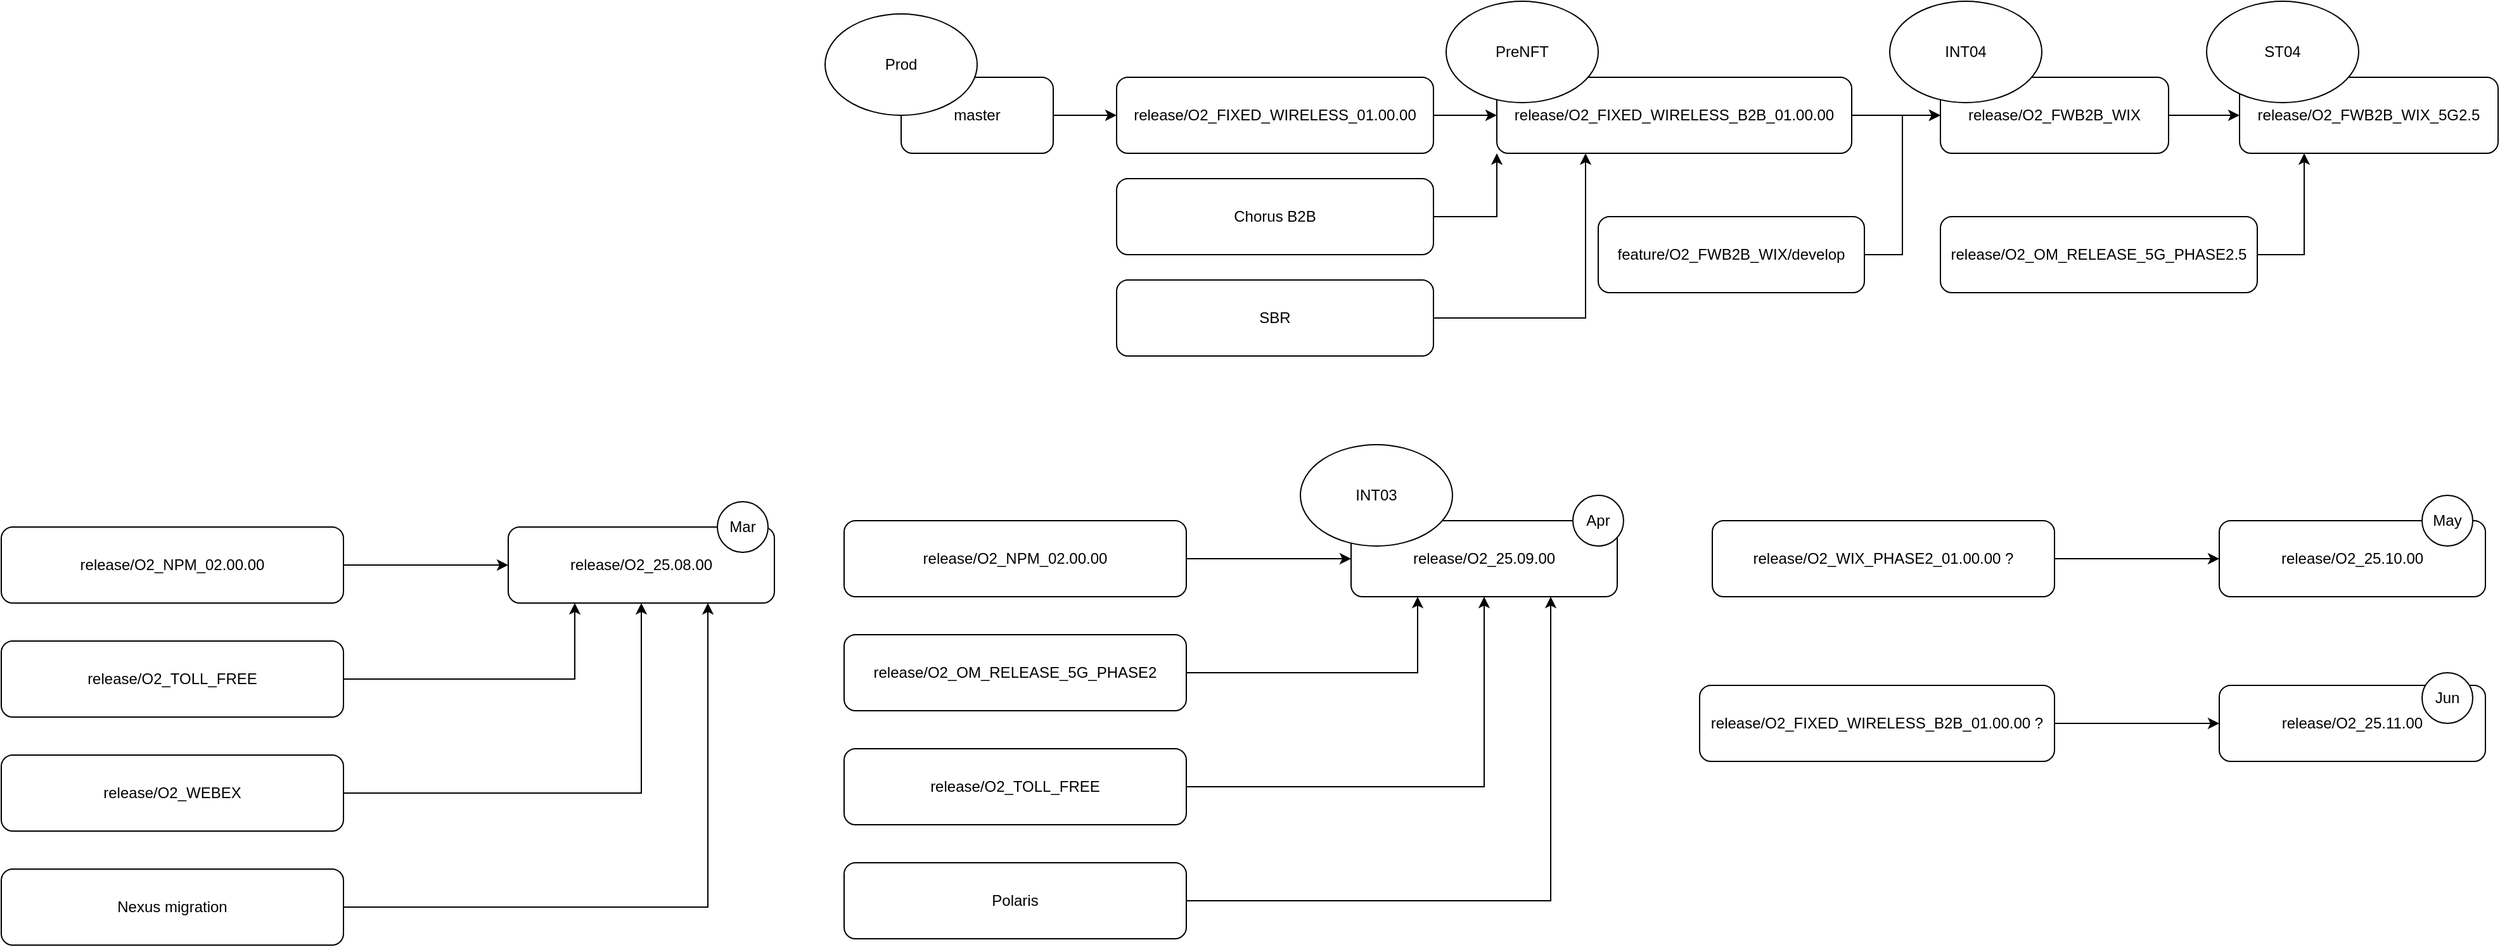 <mxfile version="26.1.0">
  <diagram name="Page-1" id="lr-hnGKPuzz-Lm_wOjiD">
    <mxGraphModel dx="2920" dy="650" grid="1" gridSize="10" guides="1" tooltips="1" connect="1" arrows="1" fold="1" page="1" pageScale="1" pageWidth="827" pageHeight="1169" math="0" shadow="0">
      <root>
        <mxCell id="0" />
        <mxCell id="1" parent="0" />
        <mxCell id="PhlH9CoVb2udz1mGkR6u-11" style="edgeStyle=orthogonalEdgeStyle;rounded=0;orthogonalLoop=1;jettySize=auto;html=1;exitX=1;exitY=0.5;exitDx=0;exitDy=0;" edge="1" parent="1" source="PhlH9CoVb2udz1mGkR6u-1" target="PhlH9CoVb2udz1mGkR6u-3">
          <mxGeometry relative="1" as="geometry" />
        </mxCell>
        <mxCell id="PhlH9CoVb2udz1mGkR6u-1" value="release/O2_FIXED_WIRELESS_B2B_01.00.00" style="rounded=1;whiteSpace=wrap;html=1;" vertex="1" parent="1">
          <mxGeometry x="280" y="270" width="280" height="60" as="geometry" />
        </mxCell>
        <mxCell id="PhlH9CoVb2udz1mGkR6u-10" style="edgeStyle=orthogonalEdgeStyle;rounded=0;orthogonalLoop=1;jettySize=auto;html=1;" edge="1" parent="1" source="PhlH9CoVb2udz1mGkR6u-2" target="PhlH9CoVb2udz1mGkR6u-1">
          <mxGeometry relative="1" as="geometry" />
        </mxCell>
        <mxCell id="PhlH9CoVb2udz1mGkR6u-2" value="release/O2_FIXED_WIRELESS_01.00.00" style="rounded=1;whiteSpace=wrap;html=1;" vertex="1" parent="1">
          <mxGeometry x="-20" y="270" width="250" height="60" as="geometry" />
        </mxCell>
        <mxCell id="PhlH9CoVb2udz1mGkR6u-12" style="edgeStyle=orthogonalEdgeStyle;rounded=0;orthogonalLoop=1;jettySize=auto;html=1;exitX=1;exitY=0.5;exitDx=0;exitDy=0;entryX=0;entryY=0.5;entryDx=0;entryDy=0;" edge="1" parent="1" source="PhlH9CoVb2udz1mGkR6u-3" target="PhlH9CoVb2udz1mGkR6u-5">
          <mxGeometry relative="1" as="geometry" />
        </mxCell>
        <mxCell id="PhlH9CoVb2udz1mGkR6u-3" value="release/O2_FWB2B_WIX" style="rounded=1;whiteSpace=wrap;html=1;" vertex="1" parent="1">
          <mxGeometry x="630" y="270" width="180" height="60" as="geometry" />
        </mxCell>
        <mxCell id="PhlH9CoVb2udz1mGkR6u-4" value="INT04" style="ellipse;whiteSpace=wrap;html=1;" vertex="1" parent="1">
          <mxGeometry x="590" y="210" width="120" height="80" as="geometry" />
        </mxCell>
        <mxCell id="PhlH9CoVb2udz1mGkR6u-5" value="release/O2_FWB2B_WIX_5G2.5" style="rounded=1;whiteSpace=wrap;html=1;" vertex="1" parent="1">
          <mxGeometry x="866" y="270" width="204" height="60" as="geometry" />
        </mxCell>
        <mxCell id="PhlH9CoVb2udz1mGkR6u-13" value="PreNFT" style="ellipse;whiteSpace=wrap;html=1;" vertex="1" parent="1">
          <mxGeometry x="240" y="210" width="120" height="80" as="geometry" />
        </mxCell>
        <mxCell id="PhlH9CoVb2udz1mGkR6u-14" value="ST04" style="ellipse;whiteSpace=wrap;html=1;" vertex="1" parent="1">
          <mxGeometry x="840" y="210" width="120" height="80" as="geometry" />
        </mxCell>
        <mxCell id="PhlH9CoVb2udz1mGkR6u-17" style="edgeStyle=orthogonalEdgeStyle;rounded=0;orthogonalLoop=1;jettySize=auto;html=1;exitX=1;exitY=0.5;exitDx=0;exitDy=0;" edge="1" parent="1" source="PhlH9CoVb2udz1mGkR6u-15" target="PhlH9CoVb2udz1mGkR6u-2">
          <mxGeometry relative="1" as="geometry" />
        </mxCell>
        <mxCell id="PhlH9CoVb2udz1mGkR6u-15" value="master" style="rounded=1;whiteSpace=wrap;html=1;" vertex="1" parent="1">
          <mxGeometry x="-190" y="270" width="120" height="60" as="geometry" />
        </mxCell>
        <mxCell id="PhlH9CoVb2udz1mGkR6u-16" value="Prod" style="ellipse;whiteSpace=wrap;html=1;" vertex="1" parent="1">
          <mxGeometry x="-250" y="220" width="120" height="80" as="geometry" />
        </mxCell>
        <mxCell id="PhlH9CoVb2udz1mGkR6u-22" style="edgeStyle=orthogonalEdgeStyle;rounded=0;orthogonalLoop=1;jettySize=auto;html=1;exitX=1;exitY=0.5;exitDx=0;exitDy=0;" edge="1" parent="1" source="PhlH9CoVb2udz1mGkR6u-20" target="PhlH9CoVb2udz1mGkR6u-21">
          <mxGeometry relative="1" as="geometry" />
        </mxCell>
        <mxCell id="PhlH9CoVb2udz1mGkR6u-20" value="release/O2_WIX_PHASE2_01.00.00 ?" style="rounded=1;whiteSpace=wrap;html=1;" vertex="1" parent="1">
          <mxGeometry x="450" y="620" width="270" height="60" as="geometry" />
        </mxCell>
        <mxCell id="PhlH9CoVb2udz1mGkR6u-21" value="release/O2_25.10.00" style="rounded=1;whiteSpace=wrap;html=1;" vertex="1" parent="1">
          <mxGeometry x="850" y="620" width="210" height="60" as="geometry" />
        </mxCell>
        <mxCell id="PhlH9CoVb2udz1mGkR6u-24" style="edgeStyle=orthogonalEdgeStyle;rounded=0;orthogonalLoop=1;jettySize=auto;html=1;exitX=1;exitY=0.5;exitDx=0;exitDy=0;entryX=0;entryY=0.5;entryDx=0;entryDy=0;" edge="1" parent="1" source="PhlH9CoVb2udz1mGkR6u-23" target="PhlH9CoVb2udz1mGkR6u-3">
          <mxGeometry relative="1" as="geometry" />
        </mxCell>
        <mxCell id="PhlH9CoVb2udz1mGkR6u-23" value="feature/O2_FWB2B_WIX/develop" style="rounded=1;whiteSpace=wrap;html=1;" vertex="1" parent="1">
          <mxGeometry x="360" y="380" width="210" height="60" as="geometry" />
        </mxCell>
        <mxCell id="PhlH9CoVb2udz1mGkR6u-25" value="release/O2_25.08.00" style="rounded=1;whiteSpace=wrap;html=1;" vertex="1" parent="1">
          <mxGeometry x="-500" y="625" width="210" height="60" as="geometry" />
        </mxCell>
        <mxCell id="PhlH9CoVb2udz1mGkR6u-30" style="edgeStyle=orthogonalEdgeStyle;rounded=0;orthogonalLoop=1;jettySize=auto;html=1;exitX=1;exitY=0.5;exitDx=0;exitDy=0;entryX=0;entryY=0.5;entryDx=0;entryDy=0;" edge="1" parent="1" source="PhlH9CoVb2udz1mGkR6u-26" target="PhlH9CoVb2udz1mGkR6u-25">
          <mxGeometry relative="1" as="geometry" />
        </mxCell>
        <mxCell id="PhlH9CoVb2udz1mGkR6u-26" value="release/O2_NPM_02.00.00" style="rounded=1;whiteSpace=wrap;html=1;" vertex="1" parent="1">
          <mxGeometry x="-900" y="625" width="270" height="60" as="geometry" />
        </mxCell>
        <mxCell id="PhlH9CoVb2udz1mGkR6u-31" style="edgeStyle=orthogonalEdgeStyle;rounded=0;orthogonalLoop=1;jettySize=auto;html=1;exitX=1;exitY=0.5;exitDx=0;exitDy=0;entryX=0.25;entryY=1;entryDx=0;entryDy=0;" edge="1" parent="1" source="PhlH9CoVb2udz1mGkR6u-27" target="PhlH9CoVb2udz1mGkR6u-25">
          <mxGeometry relative="1" as="geometry" />
        </mxCell>
        <mxCell id="PhlH9CoVb2udz1mGkR6u-27" value="release/O2_TOLL_FREE" style="rounded=1;whiteSpace=wrap;html=1;" vertex="1" parent="1">
          <mxGeometry x="-900" y="715" width="270" height="60" as="geometry" />
        </mxCell>
        <mxCell id="PhlH9CoVb2udz1mGkR6u-32" style="edgeStyle=orthogonalEdgeStyle;rounded=0;orthogonalLoop=1;jettySize=auto;html=1;exitX=1;exitY=0.5;exitDx=0;exitDy=0;entryX=0.5;entryY=1;entryDx=0;entryDy=0;" edge="1" parent="1" source="PhlH9CoVb2udz1mGkR6u-28" target="PhlH9CoVb2udz1mGkR6u-25">
          <mxGeometry relative="1" as="geometry" />
        </mxCell>
        <mxCell id="PhlH9CoVb2udz1mGkR6u-28" value="release/O2_WEBEX" style="rounded=1;whiteSpace=wrap;html=1;" vertex="1" parent="1">
          <mxGeometry x="-900" y="805" width="270" height="60" as="geometry" />
        </mxCell>
        <mxCell id="PhlH9CoVb2udz1mGkR6u-33" style="edgeStyle=orthogonalEdgeStyle;rounded=0;orthogonalLoop=1;jettySize=auto;html=1;exitX=1;exitY=0.5;exitDx=0;exitDy=0;entryX=0.75;entryY=1;entryDx=0;entryDy=0;" edge="1" parent="1" source="PhlH9CoVb2udz1mGkR6u-29" target="PhlH9CoVb2udz1mGkR6u-25">
          <mxGeometry relative="1" as="geometry" />
        </mxCell>
        <mxCell id="PhlH9CoVb2udz1mGkR6u-34" value="release/O2_25.09.00" style="rounded=1;whiteSpace=wrap;html=1;" vertex="1" parent="1">
          <mxGeometry x="165" y="620" width="210" height="60" as="geometry" />
        </mxCell>
        <mxCell id="PhlH9CoVb2udz1mGkR6u-29" value="Nexus migration" style="rounded=1;whiteSpace=wrap;html=1;" vertex="1" parent="1">
          <mxGeometry x="-900" y="895" width="270" height="60" as="geometry" />
        </mxCell>
        <mxCell id="PhlH9CoVb2udz1mGkR6u-35" style="edgeStyle=orthogonalEdgeStyle;rounded=0;orthogonalLoop=1;jettySize=auto;html=1;exitX=1;exitY=0.5;exitDx=0;exitDy=0;entryX=0;entryY=0.5;entryDx=0;entryDy=0;" edge="1" parent="1" source="PhlH9CoVb2udz1mGkR6u-36" target="PhlH9CoVb2udz1mGkR6u-34">
          <mxGeometry relative="1" as="geometry" />
        </mxCell>
        <mxCell id="PhlH9CoVb2udz1mGkR6u-36" value="release/O2_NPM_02.00.00" style="rounded=1;whiteSpace=wrap;html=1;" vertex="1" parent="1">
          <mxGeometry x="-235" y="620" width="270" height="60" as="geometry" />
        </mxCell>
        <mxCell id="PhlH9CoVb2udz1mGkR6u-37" style="edgeStyle=orthogonalEdgeStyle;rounded=0;orthogonalLoop=1;jettySize=auto;html=1;exitX=1;exitY=0.5;exitDx=0;exitDy=0;entryX=0.25;entryY=1;entryDx=0;entryDy=0;" edge="1" parent="1" source="PhlH9CoVb2udz1mGkR6u-38" target="PhlH9CoVb2udz1mGkR6u-34">
          <mxGeometry relative="1" as="geometry" />
        </mxCell>
        <mxCell id="PhlH9CoVb2udz1mGkR6u-38" value="release/O2_OM_RELEASE_5G_PHASE2" style="rounded=1;whiteSpace=wrap;html=1;" vertex="1" parent="1">
          <mxGeometry x="-235" y="710" width="270" height="60" as="geometry" />
        </mxCell>
        <mxCell id="PhlH9CoVb2udz1mGkR6u-39" style="edgeStyle=orthogonalEdgeStyle;rounded=0;orthogonalLoop=1;jettySize=auto;html=1;exitX=1;exitY=0.5;exitDx=0;exitDy=0;entryX=0.5;entryY=1;entryDx=0;entryDy=0;" edge="1" parent="1" source="PhlH9CoVb2udz1mGkR6u-40" target="PhlH9CoVb2udz1mGkR6u-34">
          <mxGeometry relative="1" as="geometry" />
        </mxCell>
        <mxCell id="PhlH9CoVb2udz1mGkR6u-40" value="release/O2_TOLL_FREE" style="rounded=1;whiteSpace=wrap;html=1;" vertex="1" parent="1">
          <mxGeometry x="-235" y="800" width="270" height="60" as="geometry" />
        </mxCell>
        <mxCell id="PhlH9CoVb2udz1mGkR6u-41" style="edgeStyle=orthogonalEdgeStyle;rounded=0;orthogonalLoop=1;jettySize=auto;html=1;exitX=1;exitY=0.5;exitDx=0;exitDy=0;entryX=0.75;entryY=1;entryDx=0;entryDy=0;" edge="1" parent="1" source="PhlH9CoVb2udz1mGkR6u-42" target="PhlH9CoVb2udz1mGkR6u-34">
          <mxGeometry relative="1" as="geometry" />
        </mxCell>
        <mxCell id="PhlH9CoVb2udz1mGkR6u-42" value="Polaris" style="rounded=1;whiteSpace=wrap;html=1;" vertex="1" parent="1">
          <mxGeometry x="-235" y="890" width="270" height="60" as="geometry" />
        </mxCell>
        <mxCell id="PhlH9CoVb2udz1mGkR6u-19" value="INT03" style="ellipse;whiteSpace=wrap;html=1;" vertex="1" parent="1">
          <mxGeometry x="125" y="560" width="120" height="80" as="geometry" />
        </mxCell>
        <mxCell id="PhlH9CoVb2udz1mGkR6u-44" style="edgeStyle=orthogonalEdgeStyle;rounded=0;orthogonalLoop=1;jettySize=auto;html=1;exitX=1;exitY=0.5;exitDx=0;exitDy=0;entryX=0.25;entryY=1;entryDx=0;entryDy=0;" edge="1" parent="1" source="PhlH9CoVb2udz1mGkR6u-43" target="PhlH9CoVb2udz1mGkR6u-5">
          <mxGeometry relative="1" as="geometry" />
        </mxCell>
        <mxCell id="PhlH9CoVb2udz1mGkR6u-43" value="release/O2_OM_RELEASE_5G_PHASE2.5" style="rounded=1;whiteSpace=wrap;html=1;" vertex="1" parent="1">
          <mxGeometry x="630" y="380" width="250" height="60" as="geometry" />
        </mxCell>
        <mxCell id="PhlH9CoVb2udz1mGkR6u-46" style="edgeStyle=orthogonalEdgeStyle;rounded=0;orthogonalLoop=1;jettySize=auto;html=1;exitX=1;exitY=0.5;exitDx=0;exitDy=0;entryX=0;entryY=1;entryDx=0;entryDy=0;" edge="1" parent="1" source="PhlH9CoVb2udz1mGkR6u-45" target="PhlH9CoVb2udz1mGkR6u-1">
          <mxGeometry relative="1" as="geometry" />
        </mxCell>
        <mxCell id="PhlH9CoVb2udz1mGkR6u-45" value="Chorus B2B" style="rounded=1;whiteSpace=wrap;html=1;" vertex="1" parent="1">
          <mxGeometry x="-20" y="350" width="250" height="60" as="geometry" />
        </mxCell>
        <mxCell id="PhlH9CoVb2udz1mGkR6u-49" style="edgeStyle=orthogonalEdgeStyle;rounded=0;orthogonalLoop=1;jettySize=auto;html=1;exitX=1;exitY=0.5;exitDx=0;exitDy=0;entryX=0;entryY=0.5;entryDx=0;entryDy=0;" edge="1" parent="1" source="PhlH9CoVb2udz1mGkR6u-48" target="PhlH9CoVb2udz1mGkR6u-55">
          <mxGeometry relative="1" as="geometry">
            <mxPoint x="890" y="810" as="targetPoint" />
          </mxGeometry>
        </mxCell>
        <mxCell id="PhlH9CoVb2udz1mGkR6u-48" value="release/O2_FIXED_WIRELESS_B2B_01.00.00 ?" style="rounded=1;whiteSpace=wrap;html=1;" vertex="1" parent="1">
          <mxGeometry x="440" y="750" width="280" height="60" as="geometry" />
        </mxCell>
        <mxCell id="PhlH9CoVb2udz1mGkR6u-51" style="edgeStyle=orthogonalEdgeStyle;rounded=0;orthogonalLoop=1;jettySize=auto;html=1;exitX=1;exitY=0.5;exitDx=0;exitDy=0;entryX=0.25;entryY=1;entryDx=0;entryDy=0;" edge="1" parent="1" source="PhlH9CoVb2udz1mGkR6u-50" target="PhlH9CoVb2udz1mGkR6u-1">
          <mxGeometry relative="1" as="geometry" />
        </mxCell>
        <mxCell id="PhlH9CoVb2udz1mGkR6u-50" value="SBR" style="rounded=1;whiteSpace=wrap;html=1;" vertex="1" parent="1">
          <mxGeometry x="-20" y="430" width="250" height="60" as="geometry" />
        </mxCell>
        <mxCell id="PhlH9CoVb2udz1mGkR6u-52" value="Mar" style="ellipse;whiteSpace=wrap;html=1;aspect=fixed;" vertex="1" parent="1">
          <mxGeometry x="-335" y="605" width="40" height="40" as="geometry" />
        </mxCell>
        <mxCell id="PhlH9CoVb2udz1mGkR6u-53" value="Apr" style="ellipse;whiteSpace=wrap;html=1;aspect=fixed;" vertex="1" parent="1">
          <mxGeometry x="340" y="600" width="40" height="40" as="geometry" />
        </mxCell>
        <mxCell id="PhlH9CoVb2udz1mGkR6u-54" value="May" style="ellipse;whiteSpace=wrap;html=1;aspect=fixed;" vertex="1" parent="1">
          <mxGeometry x="1010" y="600" width="40" height="40" as="geometry" />
        </mxCell>
        <mxCell id="PhlH9CoVb2udz1mGkR6u-55" value="release/O2_25.11.00" style="rounded=1;whiteSpace=wrap;html=1;" vertex="1" parent="1">
          <mxGeometry x="850" y="750" width="210" height="60" as="geometry" />
        </mxCell>
        <mxCell id="PhlH9CoVb2udz1mGkR6u-56" value="Jun" style="ellipse;whiteSpace=wrap;html=1;aspect=fixed;" vertex="1" parent="1">
          <mxGeometry x="1010" y="740" width="40" height="40" as="geometry" />
        </mxCell>
      </root>
    </mxGraphModel>
  </diagram>
</mxfile>
